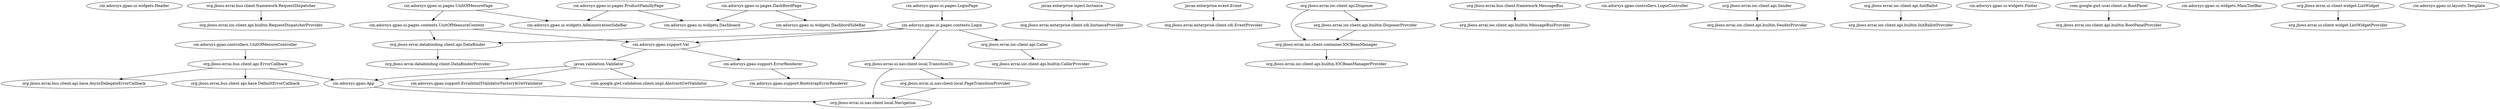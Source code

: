 //
// Generated IOC bean dependency graph in GraphViz DOT format.
//

digraph g {
  "cm.adorsys.gpao.ui.widgets.Header"
  "org.jboss.errai.ioc.client.api.builtin.RequestDispatcherProvider"
  "org.jboss.errai.databinding.client.DataBinderProvider"
  "org.jboss.errai.databinding.client.api.DataBinder" -> "org.jboss.errai.databinding.client.DataBinderProvider"
  "cm.adorsys.gpao.ui.widgets.AdministrationSideBar"
  "org.jboss.errai.enterprise.client.cdi.InstanceProvider"
  "javax.enterprise.inject.Instance" -> "org.jboss.errai.enterprise.client.cdi.InstanceProvider"
  "cm.adorsys.gpao.support.Erraihtml5ValidatorFactory$GwtValidator"
  "com.google.gwt.validation.client.impl.AbstractGwtValidator"
  "org.jboss.errai.ui.nav.client.local.Navigation"
  "cm.adorsys.gpao.App" -> "org.jboss.errai.ui.nav.client.local.Navigation"
  "javax.validation.Validator" -> "cm.adorsys.gpao.support.Erraihtml5ValidatorFactory$GwtValidator"
  "javax.validation.Validator" -> "com.google.gwt.validation.client.impl.AbstractGwtValidator"
  "javax.validation.Validator" -> "cm.adorsys.gpao.App"
  "cm.adorsys.gpao.support.BootstrapErrorRenderer"
  "cm.adorsys.gpao.support.ErrorRenderer" -> "cm.adorsys.gpao.support.BootstrapErrorRenderer"
  "cm.adorsys.gpao.support.Val" -> "javax.validation.Validator"
  "cm.adorsys.gpao.support.Val" -> "cm.adorsys.gpao.support.ErrorRenderer"
  "org.jboss.errai.ui.nav.client.local.PageTransitionProvider" -> "org.jboss.errai.ui.nav.client.local.Navigation"
  "org.jboss.errai.ui.nav.client.local.TransitionTo" -> "org.jboss.errai.ui.nav.client.local.Navigation"
  "org.jboss.errai.ui.nav.client.local.TransitionTo" -> "org.jboss.errai.ui.nav.client.local.PageTransitionProvider"
  "org.jboss.errai.ioc.client.api.builtin.CallerProvider"
  "org.jboss.errai.ioc.client.api.Caller" -> "org.jboss.errai.ioc.client.api.builtin.CallerProvider"
  "cm.adorsys.gpao.ui.pages.contents.Login" -> "cm.adorsys.gpao.support.Val"
  "cm.adorsys.gpao.ui.pages.contents.Login" -> "org.jboss.errai.databinding.client.api.DataBinder"
  "cm.adorsys.gpao.ui.pages.contents.Login" -> "org.jboss.errai.ui.nav.client.local.TransitionTo"
  "cm.adorsys.gpao.ui.pages.contents.Login" -> "org.jboss.errai.ioc.client.api.Caller"
  "cm.adorsys.gpao.ui.pages.LoginPage" -> "cm.adorsys.gpao.ui.pages.contents.Login"
  "org.jboss.errai.enterprise.client.cdi.EventProvider"
  "javax.enterprise.event.Event" -> "org.jboss.errai.enterprise.client.cdi.EventProvider"
  "cm.adorsys.gpao.ui.pages.contents.UnitOfMeasureContent" -> "cm.adorsys.gpao.support.Val"
  "cm.adorsys.gpao.ui.pages.contents.UnitOfMeasureContent" -> "org.jboss.errai.databinding.client.api.DataBinder"
  "cm.adorsys.gpao.ui.widgets.Dashboard"
  "cm.adorsys.gpao.ui.pages.ProductFamillyPage" -> "cm.adorsys.gpao.ui.widgets.Dashboard"
  "cm.adorsys.gpao.ui.pages.ProductFamillyPage" -> "cm.adorsys.gpao.ui.widgets.AdministrationSideBar"
  "org.jboss.errai.ioc.client.api.builtin.IOCBeanManagerProvider"
  "org.jboss.errai.ioc.client.api.builtin.MessageBusProvider"
  "cm.adorsys.gpao.ui.widgets.DashbordSideBar"
  "org.jboss.errai.bus.client.framework.RequestDispatcher" -> "org.jboss.errai.ioc.client.api.builtin.RequestDispatcherProvider"
  "org.jboss.errai.bus.client.api.base.AsyncDelegateErrorCallback"
  "org.jboss.errai.bus.client.api.base.DefaultErrorCallback"
  "org.jboss.errai.bus.client.api.ErrorCallback" -> "org.jboss.errai.bus.client.api.base.AsyncDelegateErrorCallback"
  "org.jboss.errai.bus.client.api.ErrorCallback" -> "org.jboss.errai.bus.client.api.base.DefaultErrorCallback"
  "org.jboss.errai.bus.client.api.ErrorCallback" -> "cm.adorsys.gpao.App"
  "cm.adorsys.gpao.controllers.UnitOfMesureController" -> "org.jboss.errai.bus.client.api.ErrorCallback"
  "cm.adorsys.gpao.controllers.LoginController"
  "cm.adorsys.gpao.ui.pages.UnitOfMesurePage" -> "cm.adorsys.gpao.ui.pages.contents.UnitOfMeasureContent"
  "cm.adorsys.gpao.ui.pages.UnitOfMesurePage" -> "cm.adorsys.gpao.ui.widgets.AdministrationSideBar"
  "cm.adorsys.gpao.ui.pages.DashBordPage" -> "cm.adorsys.gpao.ui.widgets.Dashboard"
  "cm.adorsys.gpao.ui.pages.DashBordPage" -> "cm.adorsys.gpao.ui.widgets.DashbordSideBar"
  "org.jboss.errai.ioc.client.api.builtin.SenderProvider"
  "org.jboss.errai.ioc.client.api.Sender" -> "org.jboss.errai.ioc.client.api.builtin.SenderProvider"
  "org.jboss.errai.ioc.client.api.builtin.InitBallotProvider"
  "org.jboss.errai.ioc.client.container.IOCBeanManager" -> "org.jboss.errai.ioc.client.api.builtin.IOCBeanManagerProvider"
  "cm.adorsys.gpao.ui.widgets.Footer"
  "org.jboss.errai.ioc.client.api.builtin.RootPanelProvider"
  "com.google.gwt.user.client.ui.RootPanel" -> "org.jboss.errai.ioc.client.api.builtin.RootPanelProvider"
  "cm.adorsys.gpao.ui.widgets.MainToolBar"
  "org.jboss.errai.ui.client.widget.ListWidgetProvider"
  "org.jboss.errai.ioc.client.api.InitBallot" -> "org.jboss.errai.ioc.client.api.builtin.InitBallotProvider"
  "org.jboss.errai.bus.client.framework.MessageBus" -> "org.jboss.errai.ioc.client.api.builtin.MessageBusProvider"
  "org.jboss.errai.ioc.client.api.builtin.DisposerProvider" -> "org.jboss.errai.ioc.client.container.IOCBeanManager"
  "org.jboss.errai.ioc.client.api.Disposer" -> "org.jboss.errai.ioc.client.api.builtin.DisposerProvider"
  "org.jboss.errai.ioc.client.api.Disposer" -> "org.jboss.errai.ioc.client.container.IOCBeanManager"
  "org.jboss.errai.ui.client.widget.ListWidget" -> "org.jboss.errai.ui.client.widget.ListWidgetProvider"
  "cm.adorsys.gpao.ui.layouts.Template"
}